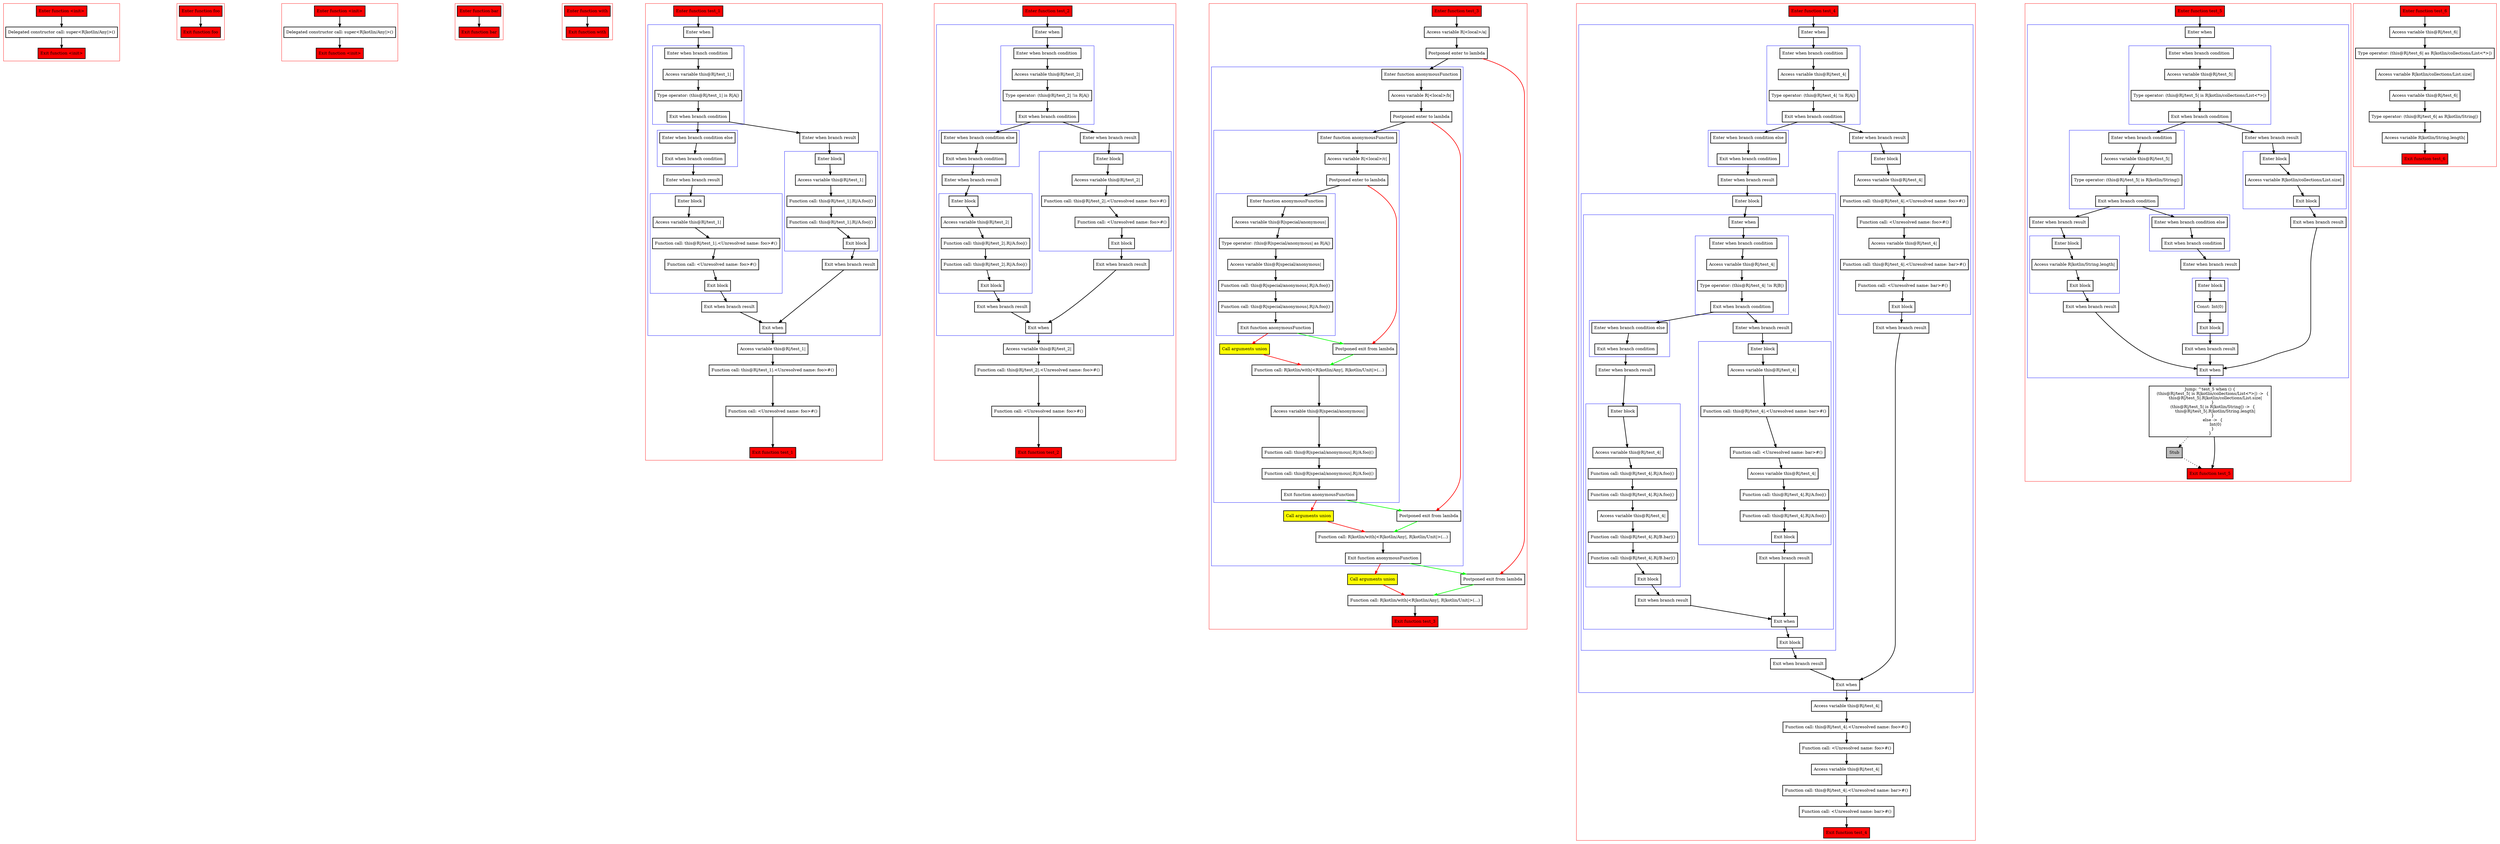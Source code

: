 digraph implicitReceivers_kt {
    graph [nodesep=3]
    node [shape=box penwidth=2]
    edge [penwidth=2]

    subgraph cluster_0 {
        color=red
        0 [label="Enter function <init>" style="filled" fillcolor=red];
        1 [label="Delegated constructor call: super<R|kotlin/Any|>()"];
        2 [label="Exit function <init>" style="filled" fillcolor=red];
    }

    0 -> {1};
    1 -> {2};

    subgraph cluster_1 {
        color=red
        3 [label="Enter function foo" style="filled" fillcolor=red];
        4 [label="Exit function foo" style="filled" fillcolor=red];
    }

    3 -> {4};

    subgraph cluster_2 {
        color=red
        5 [label="Enter function <init>" style="filled" fillcolor=red];
        6 [label="Delegated constructor call: super<R|kotlin/Any|>()"];
        7 [label="Exit function <init>" style="filled" fillcolor=red];
    }

    5 -> {6};
    6 -> {7};

    subgraph cluster_3 {
        color=red
        8 [label="Enter function bar" style="filled" fillcolor=red];
        9 [label="Exit function bar" style="filled" fillcolor=red];
    }

    8 -> {9};

    subgraph cluster_4 {
        color=red
        10 [label="Enter function with" style="filled" fillcolor=red];
        11 [label="Exit function with" style="filled" fillcolor=red];
    }

    10 -> {11};

    subgraph cluster_5 {
        color=red
        12 [label="Enter function test_1" style="filled" fillcolor=red];
        subgraph cluster_6 {
            color=blue
            13 [label="Enter when"];
            subgraph cluster_7 {
                color=blue
                14 [label="Enter when branch condition "];
                15 [label="Access variable this@R|/test_1|"];
                16 [label="Type operator: (this@R|/test_1| is R|A|)"];
                17 [label="Exit when branch condition"];
            }
            subgraph cluster_8 {
                color=blue
                18 [label="Enter when branch condition else"];
                19 [label="Exit when branch condition"];
            }
            20 [label="Enter when branch result"];
            subgraph cluster_9 {
                color=blue
                21 [label="Enter block"];
                22 [label="Access variable this@R|/test_1|"];
                23 [label="Function call: this@R|/test_1|.<Unresolved name: foo>#()"];
                24 [label="Function call: <Unresolved name: foo>#()"];
                25 [label="Exit block"];
            }
            26 [label="Exit when branch result"];
            27 [label="Enter when branch result"];
            subgraph cluster_10 {
                color=blue
                28 [label="Enter block"];
                29 [label="Access variable this@R|/test_1|"];
                30 [label="Function call: this@R|/test_1|.R|/A.foo|()"];
                31 [label="Function call: this@R|/test_1|.R|/A.foo|()"];
                32 [label="Exit block"];
            }
            33 [label="Exit when branch result"];
            34 [label="Exit when"];
        }
        35 [label="Access variable this@R|/test_1|"];
        36 [label="Function call: this@R|/test_1|.<Unresolved name: foo>#()"];
        37 [label="Function call: <Unresolved name: foo>#()"];
        38 [label="Exit function test_1" style="filled" fillcolor=red];
    }

    12 -> {13};
    13 -> {14};
    14 -> {15};
    15 -> {16};
    16 -> {17};
    17 -> {27 18};
    18 -> {19};
    19 -> {20};
    20 -> {21};
    21 -> {22};
    22 -> {23};
    23 -> {24};
    24 -> {25};
    25 -> {26};
    26 -> {34};
    27 -> {28};
    28 -> {29};
    29 -> {30};
    30 -> {31};
    31 -> {32};
    32 -> {33};
    33 -> {34};
    34 -> {35};
    35 -> {36};
    36 -> {37};
    37 -> {38};

    subgraph cluster_11 {
        color=red
        39 [label="Enter function test_2" style="filled" fillcolor=red];
        subgraph cluster_12 {
            color=blue
            40 [label="Enter when"];
            subgraph cluster_13 {
                color=blue
                41 [label="Enter when branch condition "];
                42 [label="Access variable this@R|/test_2|"];
                43 [label="Type operator: (this@R|/test_2| !is R|A|)"];
                44 [label="Exit when branch condition"];
            }
            subgraph cluster_14 {
                color=blue
                45 [label="Enter when branch condition else"];
                46 [label="Exit when branch condition"];
            }
            47 [label="Enter when branch result"];
            subgraph cluster_15 {
                color=blue
                48 [label="Enter block"];
                49 [label="Access variable this@R|/test_2|"];
                50 [label="Function call: this@R|/test_2|.R|/A.foo|()"];
                51 [label="Function call: this@R|/test_2|.R|/A.foo|()"];
                52 [label="Exit block"];
            }
            53 [label="Exit when branch result"];
            54 [label="Enter when branch result"];
            subgraph cluster_16 {
                color=blue
                55 [label="Enter block"];
                56 [label="Access variable this@R|/test_2|"];
                57 [label="Function call: this@R|/test_2|.<Unresolved name: foo>#()"];
                58 [label="Function call: <Unresolved name: foo>#()"];
                59 [label="Exit block"];
            }
            60 [label="Exit when branch result"];
            61 [label="Exit when"];
        }
        62 [label="Access variable this@R|/test_2|"];
        63 [label="Function call: this@R|/test_2|.<Unresolved name: foo>#()"];
        64 [label="Function call: <Unresolved name: foo>#()"];
        65 [label="Exit function test_2" style="filled" fillcolor=red];
    }

    39 -> {40};
    40 -> {41};
    41 -> {42};
    42 -> {43};
    43 -> {44};
    44 -> {54 45};
    45 -> {46};
    46 -> {47};
    47 -> {48};
    48 -> {49};
    49 -> {50};
    50 -> {51};
    51 -> {52};
    52 -> {53};
    53 -> {61};
    54 -> {55};
    55 -> {56};
    56 -> {57};
    57 -> {58};
    58 -> {59};
    59 -> {60};
    60 -> {61};
    61 -> {62};
    62 -> {63};
    63 -> {64};
    64 -> {65};

    subgraph cluster_17 {
        color=red
        66 [label="Enter function test_3" style="filled" fillcolor=red];
        67 [label="Access variable R|<local>/a|"];
        68 [label="Postponed enter to lambda"];
        subgraph cluster_18 {
            color=blue
            69 [label="Enter function anonymousFunction"];
            70 [label="Access variable R|<local>/b|"];
            71 [label="Postponed enter to lambda"];
            subgraph cluster_19 {
                color=blue
                72 [label="Enter function anonymousFunction"];
                73 [label="Access variable R|<local>/c|"];
                74 [label="Postponed enter to lambda"];
                subgraph cluster_20 {
                    color=blue
                    75 [label="Enter function anonymousFunction"];
                    76 [label="Access variable this@R|special/anonymous|"];
                    77 [label="Type operator: (this@R|special/anonymous| as R|A|)"];
                    78 [label="Access variable this@R|special/anonymous|"];
                    79 [label="Function call: this@R|special/anonymous|.R|/A.foo|()"];
                    80 [label="Function call: this@R|special/anonymous|.R|/A.foo|()"];
                    81 [label="Exit function anonymousFunction"];
                }
                82 [label="Call arguments union" style="filled" fillcolor=yellow];
                83 [label="Postponed exit from lambda"];
                84 [label="Function call: R|kotlin/with|<R|kotlin/Any|, R|kotlin/Unit|>(...)"];
                85 [label="Access variable this@R|special/anonymous|"];
                86 [label="Function call: this@R|special/anonymous|.R|/A.foo|()"];
                87 [label="Function call: this@R|special/anonymous|.R|/A.foo|()"];
                88 [label="Exit function anonymousFunction"];
            }
            89 [label="Call arguments union" style="filled" fillcolor=yellow];
            90 [label="Postponed exit from lambda"];
            91 [label="Function call: R|kotlin/with|<R|kotlin/Any|, R|kotlin/Unit|>(...)"];
            92 [label="Exit function anonymousFunction"];
        }
        93 [label="Call arguments union" style="filled" fillcolor=yellow];
        94 [label="Postponed exit from lambda"];
        95 [label="Function call: R|kotlin/with|<R|kotlin/Any|, R|kotlin/Unit|>(...)"];
        96 [label="Exit function test_3" style="filled" fillcolor=red];
    }

    66 -> {67};
    67 -> {68};
    68 -> {69};
    68 -> {94} [color=red];
    69 -> {70};
    70 -> {71};
    71 -> {72};
    71 -> {90} [color=red];
    72 -> {73};
    73 -> {74};
    74 -> {75};
    74 -> {83} [color=red];
    75 -> {76};
    76 -> {77};
    77 -> {78};
    78 -> {79};
    79 -> {80};
    80 -> {81};
    81 -> {83} [color=green];
    81 -> {82} [color=red];
    82 -> {84} [color=red];
    83 -> {84} [color=green];
    84 -> {85};
    85 -> {86};
    86 -> {87};
    87 -> {88};
    88 -> {90} [color=green];
    88 -> {89} [color=red];
    89 -> {91} [color=red];
    90 -> {91} [color=green];
    91 -> {92};
    92 -> {94} [color=green];
    92 -> {93} [color=red];
    93 -> {95} [color=red];
    94 -> {95} [color=green];
    95 -> {96};

    subgraph cluster_21 {
        color=red
        97 [label="Enter function test_4" style="filled" fillcolor=red];
        subgraph cluster_22 {
            color=blue
            98 [label="Enter when"];
            subgraph cluster_23 {
                color=blue
                99 [label="Enter when branch condition "];
                100 [label="Access variable this@R|/test_4|"];
                101 [label="Type operator: (this@R|/test_4| !is R|A|)"];
                102 [label="Exit when branch condition"];
            }
            subgraph cluster_24 {
                color=blue
                103 [label="Enter when branch condition else"];
                104 [label="Exit when branch condition"];
            }
            105 [label="Enter when branch result"];
            subgraph cluster_25 {
                color=blue
                106 [label="Enter block"];
                subgraph cluster_26 {
                    color=blue
                    107 [label="Enter when"];
                    subgraph cluster_27 {
                        color=blue
                        108 [label="Enter when branch condition "];
                        109 [label="Access variable this@R|/test_4|"];
                        110 [label="Type operator: (this@R|/test_4| !is R|B|)"];
                        111 [label="Exit when branch condition"];
                    }
                    subgraph cluster_28 {
                        color=blue
                        112 [label="Enter when branch condition else"];
                        113 [label="Exit when branch condition"];
                    }
                    114 [label="Enter when branch result"];
                    subgraph cluster_29 {
                        color=blue
                        115 [label="Enter block"];
                        116 [label="Access variable this@R|/test_4|"];
                        117 [label="Function call: this@R|/test_4|.R|/A.foo|()"];
                        118 [label="Function call: this@R|/test_4|.R|/A.foo|()"];
                        119 [label="Access variable this@R|/test_4|"];
                        120 [label="Function call: this@R|/test_4|.R|/B.bar|()"];
                        121 [label="Function call: this@R|/test_4|.R|/B.bar|()"];
                        122 [label="Exit block"];
                    }
                    123 [label="Exit when branch result"];
                    124 [label="Enter when branch result"];
                    subgraph cluster_30 {
                        color=blue
                        125 [label="Enter block"];
                        126 [label="Access variable this@R|/test_4|"];
                        127 [label="Function call: this@R|/test_4|.<Unresolved name: bar>#()"];
                        128 [label="Function call: <Unresolved name: bar>#()"];
                        129 [label="Access variable this@R|/test_4|"];
                        130 [label="Function call: this@R|/test_4|.R|/A.foo|()"];
                        131 [label="Function call: this@R|/test_4|.R|/A.foo|()"];
                        132 [label="Exit block"];
                    }
                    133 [label="Exit when branch result"];
                    134 [label="Exit when"];
                }
                135 [label="Exit block"];
            }
            136 [label="Exit when branch result"];
            137 [label="Enter when branch result"];
            subgraph cluster_31 {
                color=blue
                138 [label="Enter block"];
                139 [label="Access variable this@R|/test_4|"];
                140 [label="Function call: this@R|/test_4|.<Unresolved name: foo>#()"];
                141 [label="Function call: <Unresolved name: foo>#()"];
                142 [label="Access variable this@R|/test_4|"];
                143 [label="Function call: this@R|/test_4|.<Unresolved name: bar>#()"];
                144 [label="Function call: <Unresolved name: bar>#()"];
                145 [label="Exit block"];
            }
            146 [label="Exit when branch result"];
            147 [label="Exit when"];
        }
        148 [label="Access variable this@R|/test_4|"];
        149 [label="Function call: this@R|/test_4|.<Unresolved name: foo>#()"];
        150 [label="Function call: <Unresolved name: foo>#()"];
        151 [label="Access variable this@R|/test_4|"];
        152 [label="Function call: this@R|/test_4|.<Unresolved name: bar>#()"];
        153 [label="Function call: <Unresolved name: bar>#()"];
        154 [label="Exit function test_4" style="filled" fillcolor=red];
    }

    97 -> {98};
    98 -> {99};
    99 -> {100};
    100 -> {101};
    101 -> {102};
    102 -> {137 103};
    103 -> {104};
    104 -> {105};
    105 -> {106};
    106 -> {107};
    107 -> {108};
    108 -> {109};
    109 -> {110};
    110 -> {111};
    111 -> {124 112};
    112 -> {113};
    113 -> {114};
    114 -> {115};
    115 -> {116};
    116 -> {117};
    117 -> {118};
    118 -> {119};
    119 -> {120};
    120 -> {121};
    121 -> {122};
    122 -> {123};
    123 -> {134};
    124 -> {125};
    125 -> {126};
    126 -> {127};
    127 -> {128};
    128 -> {129};
    129 -> {130};
    130 -> {131};
    131 -> {132};
    132 -> {133};
    133 -> {134};
    134 -> {135};
    135 -> {136};
    136 -> {147};
    137 -> {138};
    138 -> {139};
    139 -> {140};
    140 -> {141};
    141 -> {142};
    142 -> {143};
    143 -> {144};
    144 -> {145};
    145 -> {146};
    146 -> {147};
    147 -> {148};
    148 -> {149};
    149 -> {150};
    150 -> {151};
    151 -> {152};
    152 -> {153};
    153 -> {154};

    subgraph cluster_32 {
        color=red
        155 [label="Enter function test_5" style="filled" fillcolor=red];
        subgraph cluster_33 {
            color=blue
            156 [label="Enter when"];
            subgraph cluster_34 {
                color=blue
                157 [label="Enter when branch condition "];
                158 [label="Access variable this@R|/test_5|"];
                159 [label="Type operator: (this@R|/test_5| is R|kotlin/collections/List<*>|)"];
                160 [label="Exit when branch condition"];
            }
            subgraph cluster_35 {
                color=blue
                161 [label="Enter when branch condition "];
                162 [label="Access variable this@R|/test_5|"];
                163 [label="Type operator: (this@R|/test_5| is R|kotlin/String|)"];
                164 [label="Exit when branch condition"];
            }
            subgraph cluster_36 {
                color=blue
                165 [label="Enter when branch condition else"];
                166 [label="Exit when branch condition"];
            }
            167 [label="Enter when branch result"];
            subgraph cluster_37 {
                color=blue
                168 [label="Enter block"];
                169 [label="Const: Int(0)"];
                170 [label="Exit block"];
            }
            171 [label="Exit when branch result"];
            172 [label="Enter when branch result"];
            subgraph cluster_38 {
                color=blue
                173 [label="Enter block"];
                174 [label="Access variable R|kotlin/String.length|"];
                175 [label="Exit block"];
            }
            176 [label="Exit when branch result"];
            177 [label="Enter when branch result"];
            subgraph cluster_39 {
                color=blue
                178 [label="Enter block"];
                179 [label="Access variable R|kotlin/collections/List.size|"];
                180 [label="Exit block"];
            }
            181 [label="Exit when branch result"];
            182 [label="Exit when"];
        }
        183 [label="Jump: ^test_5 when () {
    (this@R|/test_5| is R|kotlin/collections/List<*>|) ->  {
        this@R|/test_5|.R|kotlin/collections/List.size|
    }
    (this@R|/test_5| is R|kotlin/String|) ->  {
        this@R|/test_5|.R|kotlin/String.length|
    }
    else ->  {
        Int(0)
    }
}
"];
        184 [label="Stub" style="filled" fillcolor=gray];
        185 [label="Exit function test_5" style="filled" fillcolor=red];
    }

    155 -> {156};
    156 -> {157};
    157 -> {158};
    158 -> {159};
    159 -> {160};
    160 -> {177 161};
    161 -> {162};
    162 -> {163};
    163 -> {164};
    164 -> {172 165};
    165 -> {166};
    166 -> {167};
    167 -> {168};
    168 -> {169};
    169 -> {170};
    170 -> {171};
    171 -> {182};
    172 -> {173};
    173 -> {174};
    174 -> {175};
    175 -> {176};
    176 -> {182};
    177 -> {178};
    178 -> {179};
    179 -> {180};
    180 -> {181};
    181 -> {182};
    182 -> {183};
    183 -> {185};
    183 -> {184} [style=dotted];
    184 -> {185} [style=dotted];

    subgraph cluster_40 {
        color=red
        186 [label="Enter function test_6" style="filled" fillcolor=red];
        187 [label="Access variable this@R|/test_6|"];
        188 [label="Type operator: (this@R|/test_6| as R|kotlin/collections/List<*>|)"];
        189 [label="Access variable R|kotlin/collections/List.size|"];
        190 [label="Access variable this@R|/test_6|"];
        191 [label="Type operator: (this@R|/test_6| as R|kotlin/String|)"];
        192 [label="Access variable R|kotlin/String.length|"];
        193 [label="Exit function test_6" style="filled" fillcolor=red];
    }

    186 -> {187};
    187 -> {188};
    188 -> {189};
    189 -> {190};
    190 -> {191};
    191 -> {192};
    192 -> {193};

}
